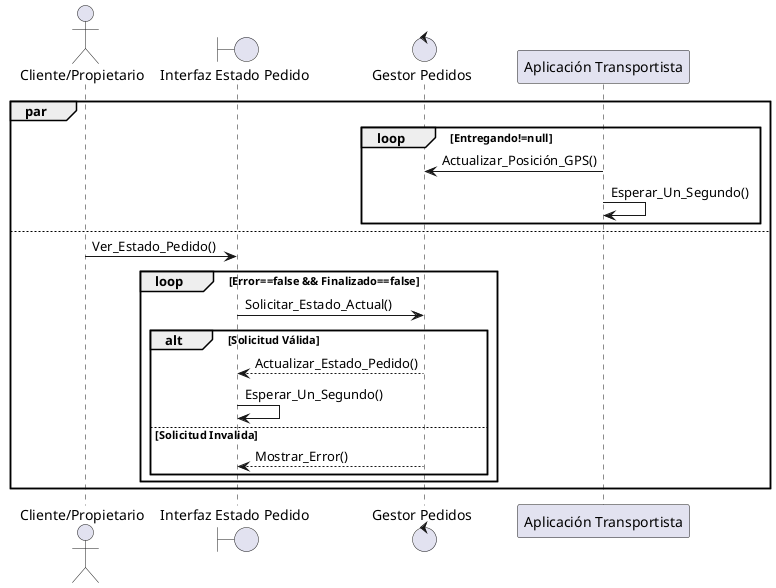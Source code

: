 /'
Seleccionar la opción de ver estado del pedido
Obtener los datos actuales del pedido
Mostrar estado del pedido
Actualizar a tiempo real la ubicación del pedido
'/
@startuml Ver estado pedido
actor "Cliente/Propietario"
boundary "Interfaz Estado Pedido"
control "Gestor Pedidos"

par
    loop Entregando!=null
        "Aplicación Transportista" -> "Gestor Pedidos": Actualizar_Posición_GPS()
        "Aplicación Transportista" -> "Aplicación Transportista": Esperar_Un_Segundo()
    end
    else
    "Cliente/Propietario"->"Interfaz Estado Pedido": Ver_Estado_Pedido()
    loop Error==false && Finalizado==false
        "Interfaz Estado Pedido" -> "Gestor Pedidos": Solicitar_Estado_Actual()
        alt Solicitud Válida
            "Gestor Pedidos" --> "Interfaz Estado Pedido": Actualizar_Estado_Pedido()
            "Interfaz Estado Pedido" -> "Interfaz Estado Pedido": Esperar_Un_Segundo()
        else Solicitud Invalida
            "Gestor Pedidos" --> "Interfaz Estado Pedido": Mostrar_Error()
        end
    end
end
@enduml
